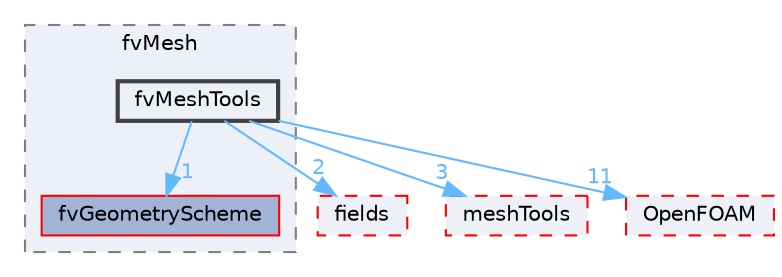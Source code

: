 digraph "src/finiteVolume/fvMesh/fvMeshTools"
{
 // LATEX_PDF_SIZE
  bgcolor="transparent";
  edge [fontname=Helvetica,fontsize=10,labelfontname=Helvetica,labelfontsize=10];
  node [fontname=Helvetica,fontsize=10,shape=box,height=0.2,width=0.4];
  compound=true
  subgraph clusterdir_c382fa095c9c33d8673c0dd60aaef275 {
    graph [ bgcolor="#edf0f7", pencolor="grey50", label="fvMesh", fontname=Helvetica,fontsize=10 style="filled,dashed", URL="dir_c382fa095c9c33d8673c0dd60aaef275.html",tooltip=""]
  dir_23fb0b47e4124cc307f45775cb60f82a [label="fvGeometryScheme", fillcolor="#a2b4d6", color="red", style="filled", URL="dir_23fb0b47e4124cc307f45775cb60f82a.html",tooltip=""];
  dir_19a4b3a5fe092bbfa7189b785b185045 [label="fvMeshTools", fillcolor="#edf0f7", color="grey25", style="filled,bold", URL="dir_19a4b3a5fe092bbfa7189b785b185045.html",tooltip=""];
  }
  dir_25ab4a83a983f7bb7a38b7f63bb141b7 [label="fields", fillcolor="#edf0f7", color="red", style="filled,dashed", URL="dir_25ab4a83a983f7bb7a38b7f63bb141b7.html",tooltip=""];
  dir_ae30ad0bef50cf391b24c614251bb9fd [label="meshTools", fillcolor="#edf0f7", color="red", style="filled,dashed", URL="dir_ae30ad0bef50cf391b24c614251bb9fd.html",tooltip=""];
  dir_c5473ff19b20e6ec4dfe5c310b3778a8 [label="OpenFOAM", fillcolor="#edf0f7", color="red", style="filled,dashed", URL="dir_c5473ff19b20e6ec4dfe5c310b3778a8.html",tooltip=""];
  dir_19a4b3a5fe092bbfa7189b785b185045->dir_23fb0b47e4124cc307f45775cb60f82a [headlabel="1", labeldistance=1.5 headhref="dir_001552_001539.html" href="dir_001552_001539.html" color="steelblue1" fontcolor="steelblue1"];
  dir_19a4b3a5fe092bbfa7189b785b185045->dir_25ab4a83a983f7bb7a38b7f63bb141b7 [headlabel="2", labeldistance=1.5 headhref="dir_001552_001332.html" href="dir_001552_001332.html" color="steelblue1" fontcolor="steelblue1"];
  dir_19a4b3a5fe092bbfa7189b785b185045->dir_ae30ad0bef50cf391b24c614251bb9fd [headlabel="3", labeldistance=1.5 headhref="dir_001552_002382.html" href="dir_001552_002382.html" color="steelblue1" fontcolor="steelblue1"];
  dir_19a4b3a5fe092bbfa7189b785b185045->dir_c5473ff19b20e6ec4dfe5c310b3778a8 [headlabel="11", labeldistance=1.5 headhref="dir_001552_002695.html" href="dir_001552_002695.html" color="steelblue1" fontcolor="steelblue1"];
}
